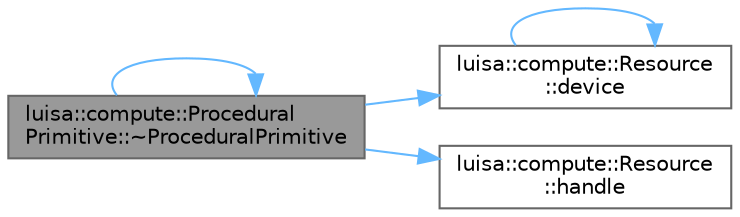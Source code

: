 digraph "luisa::compute::ProceduralPrimitive::~ProceduralPrimitive"
{
 // LATEX_PDF_SIZE
  bgcolor="transparent";
  edge [fontname=Helvetica,fontsize=10,labelfontname=Helvetica,labelfontsize=10];
  node [fontname=Helvetica,fontsize=10,shape=box,height=0.2,width=0.4];
  rankdir="LR";
  Node1 [id="Node000001",label="luisa::compute::Procedural\lPrimitive::~ProceduralPrimitive",height=0.2,width=0.4,color="gray40", fillcolor="grey60", style="filled", fontcolor="black",tooltip=" "];
  Node1 -> Node2 [id="edge1_Node000001_Node000002",color="steelblue1",style="solid",tooltip=" "];
  Node2 [id="Node000002",label="luisa::compute::Resource\l::device",height=0.2,width=0.4,color="grey40", fillcolor="white", style="filled",URL="$classluisa_1_1compute_1_1_resource.html#a80d70cb175660af12e01637de33f32bc",tooltip=" "];
  Node2 -> Node2 [id="edge2_Node000002_Node000002",color="steelblue1",style="solid",tooltip=" "];
  Node1 -> Node3 [id="edge3_Node000001_Node000003",color="steelblue1",style="solid",tooltip=" "];
  Node3 [id="Node000003",label="luisa::compute::Resource\l::handle",height=0.2,width=0.4,color="grey40", fillcolor="white", style="filled",URL="$classluisa_1_1compute_1_1_resource.html#a00d6db28ea14237c5c3ee4f3c1afbd46",tooltip=" "];
  Node1 -> Node1 [id="edge4_Node000001_Node000001",color="steelblue1",style="solid",tooltip=" "];
}
